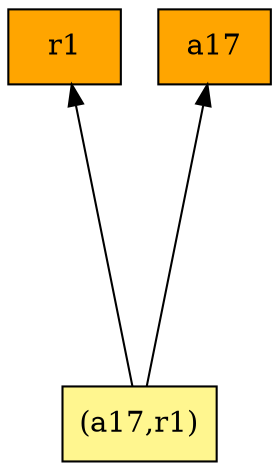 digraph G {
rankdir=BT;ranksep="2.0";
"r1" [shape=record,fillcolor=orange,style=filled,label="{r1}"];
"a17" [shape=record,fillcolor=orange,style=filled,label="{a17}"];
"(a17,r1)" [shape=record,fillcolor=khaki1,style=filled,label="{(a17,r1)}"];
"(a17,r1)" -> "r1"
"(a17,r1)" -> "a17"
}